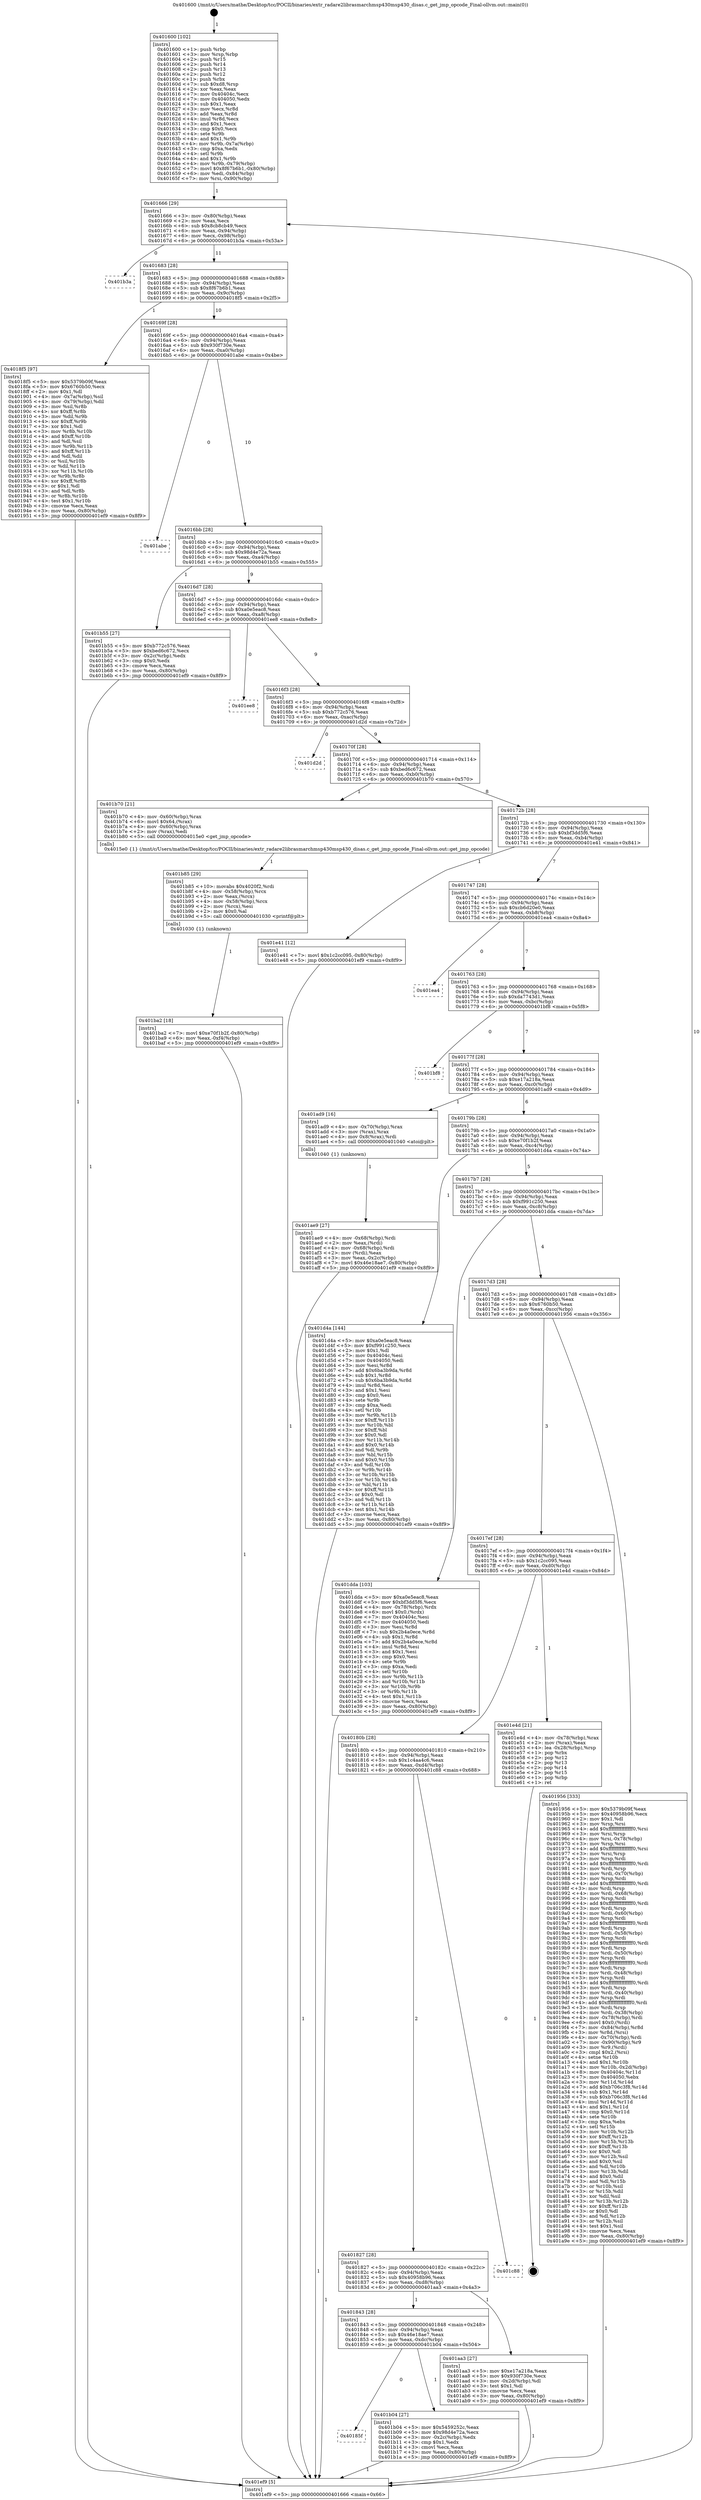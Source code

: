 digraph "0x401600" {
  label = "0x401600 (/mnt/c/Users/mathe/Desktop/tcc/POCII/binaries/extr_radare2librasmarchmsp430msp430_disas.c_get_jmp_opcode_Final-ollvm.out::main(0))"
  labelloc = "t"
  node[shape=record]

  Entry [label="",width=0.3,height=0.3,shape=circle,fillcolor=black,style=filled]
  "0x401666" [label="{
     0x401666 [29]\l
     | [instrs]\l
     &nbsp;&nbsp;0x401666 \<+3\>: mov -0x80(%rbp),%eax\l
     &nbsp;&nbsp;0x401669 \<+2\>: mov %eax,%ecx\l
     &nbsp;&nbsp;0x40166b \<+6\>: sub $0x8cb8cb49,%ecx\l
     &nbsp;&nbsp;0x401671 \<+6\>: mov %eax,-0x94(%rbp)\l
     &nbsp;&nbsp;0x401677 \<+6\>: mov %ecx,-0x98(%rbp)\l
     &nbsp;&nbsp;0x40167d \<+6\>: je 0000000000401b3a \<main+0x53a\>\l
  }"]
  "0x401b3a" [label="{
     0x401b3a\l
  }", style=dashed]
  "0x401683" [label="{
     0x401683 [28]\l
     | [instrs]\l
     &nbsp;&nbsp;0x401683 \<+5\>: jmp 0000000000401688 \<main+0x88\>\l
     &nbsp;&nbsp;0x401688 \<+6\>: mov -0x94(%rbp),%eax\l
     &nbsp;&nbsp;0x40168e \<+5\>: sub $0x8f67b6b1,%eax\l
     &nbsp;&nbsp;0x401693 \<+6\>: mov %eax,-0x9c(%rbp)\l
     &nbsp;&nbsp;0x401699 \<+6\>: je 00000000004018f5 \<main+0x2f5\>\l
  }"]
  Exit [label="",width=0.3,height=0.3,shape=circle,fillcolor=black,style=filled,peripheries=2]
  "0x4018f5" [label="{
     0x4018f5 [97]\l
     | [instrs]\l
     &nbsp;&nbsp;0x4018f5 \<+5\>: mov $0x5379b09f,%eax\l
     &nbsp;&nbsp;0x4018fa \<+5\>: mov $0x6760b50,%ecx\l
     &nbsp;&nbsp;0x4018ff \<+2\>: mov $0x1,%dl\l
     &nbsp;&nbsp;0x401901 \<+4\>: mov -0x7a(%rbp),%sil\l
     &nbsp;&nbsp;0x401905 \<+4\>: mov -0x79(%rbp),%dil\l
     &nbsp;&nbsp;0x401909 \<+3\>: mov %sil,%r8b\l
     &nbsp;&nbsp;0x40190c \<+4\>: xor $0xff,%r8b\l
     &nbsp;&nbsp;0x401910 \<+3\>: mov %dil,%r9b\l
     &nbsp;&nbsp;0x401913 \<+4\>: xor $0xff,%r9b\l
     &nbsp;&nbsp;0x401917 \<+3\>: xor $0x1,%dl\l
     &nbsp;&nbsp;0x40191a \<+3\>: mov %r8b,%r10b\l
     &nbsp;&nbsp;0x40191d \<+4\>: and $0xff,%r10b\l
     &nbsp;&nbsp;0x401921 \<+3\>: and %dl,%sil\l
     &nbsp;&nbsp;0x401924 \<+3\>: mov %r9b,%r11b\l
     &nbsp;&nbsp;0x401927 \<+4\>: and $0xff,%r11b\l
     &nbsp;&nbsp;0x40192b \<+3\>: and %dl,%dil\l
     &nbsp;&nbsp;0x40192e \<+3\>: or %sil,%r10b\l
     &nbsp;&nbsp;0x401931 \<+3\>: or %dil,%r11b\l
     &nbsp;&nbsp;0x401934 \<+3\>: xor %r11b,%r10b\l
     &nbsp;&nbsp;0x401937 \<+3\>: or %r9b,%r8b\l
     &nbsp;&nbsp;0x40193a \<+4\>: xor $0xff,%r8b\l
     &nbsp;&nbsp;0x40193e \<+3\>: or $0x1,%dl\l
     &nbsp;&nbsp;0x401941 \<+3\>: and %dl,%r8b\l
     &nbsp;&nbsp;0x401944 \<+3\>: or %r8b,%r10b\l
     &nbsp;&nbsp;0x401947 \<+4\>: test $0x1,%r10b\l
     &nbsp;&nbsp;0x40194b \<+3\>: cmovne %ecx,%eax\l
     &nbsp;&nbsp;0x40194e \<+3\>: mov %eax,-0x80(%rbp)\l
     &nbsp;&nbsp;0x401951 \<+5\>: jmp 0000000000401ef9 \<main+0x8f9\>\l
  }"]
  "0x40169f" [label="{
     0x40169f [28]\l
     | [instrs]\l
     &nbsp;&nbsp;0x40169f \<+5\>: jmp 00000000004016a4 \<main+0xa4\>\l
     &nbsp;&nbsp;0x4016a4 \<+6\>: mov -0x94(%rbp),%eax\l
     &nbsp;&nbsp;0x4016aa \<+5\>: sub $0x930f730e,%eax\l
     &nbsp;&nbsp;0x4016af \<+6\>: mov %eax,-0xa0(%rbp)\l
     &nbsp;&nbsp;0x4016b5 \<+6\>: je 0000000000401abe \<main+0x4be\>\l
  }"]
  "0x401ef9" [label="{
     0x401ef9 [5]\l
     | [instrs]\l
     &nbsp;&nbsp;0x401ef9 \<+5\>: jmp 0000000000401666 \<main+0x66\>\l
  }"]
  "0x401600" [label="{
     0x401600 [102]\l
     | [instrs]\l
     &nbsp;&nbsp;0x401600 \<+1\>: push %rbp\l
     &nbsp;&nbsp;0x401601 \<+3\>: mov %rsp,%rbp\l
     &nbsp;&nbsp;0x401604 \<+2\>: push %r15\l
     &nbsp;&nbsp;0x401606 \<+2\>: push %r14\l
     &nbsp;&nbsp;0x401608 \<+2\>: push %r13\l
     &nbsp;&nbsp;0x40160a \<+2\>: push %r12\l
     &nbsp;&nbsp;0x40160c \<+1\>: push %rbx\l
     &nbsp;&nbsp;0x40160d \<+7\>: sub $0xd8,%rsp\l
     &nbsp;&nbsp;0x401614 \<+2\>: xor %eax,%eax\l
     &nbsp;&nbsp;0x401616 \<+7\>: mov 0x40404c,%ecx\l
     &nbsp;&nbsp;0x40161d \<+7\>: mov 0x404050,%edx\l
     &nbsp;&nbsp;0x401624 \<+3\>: sub $0x1,%eax\l
     &nbsp;&nbsp;0x401627 \<+3\>: mov %ecx,%r8d\l
     &nbsp;&nbsp;0x40162a \<+3\>: add %eax,%r8d\l
     &nbsp;&nbsp;0x40162d \<+4\>: imul %r8d,%ecx\l
     &nbsp;&nbsp;0x401631 \<+3\>: and $0x1,%ecx\l
     &nbsp;&nbsp;0x401634 \<+3\>: cmp $0x0,%ecx\l
     &nbsp;&nbsp;0x401637 \<+4\>: sete %r9b\l
     &nbsp;&nbsp;0x40163b \<+4\>: and $0x1,%r9b\l
     &nbsp;&nbsp;0x40163f \<+4\>: mov %r9b,-0x7a(%rbp)\l
     &nbsp;&nbsp;0x401643 \<+3\>: cmp $0xa,%edx\l
     &nbsp;&nbsp;0x401646 \<+4\>: setl %r9b\l
     &nbsp;&nbsp;0x40164a \<+4\>: and $0x1,%r9b\l
     &nbsp;&nbsp;0x40164e \<+4\>: mov %r9b,-0x79(%rbp)\l
     &nbsp;&nbsp;0x401652 \<+7\>: movl $0x8f67b6b1,-0x80(%rbp)\l
     &nbsp;&nbsp;0x401659 \<+6\>: mov %edi,-0x84(%rbp)\l
     &nbsp;&nbsp;0x40165f \<+7\>: mov %rsi,-0x90(%rbp)\l
  }"]
  "0x401ba2" [label="{
     0x401ba2 [18]\l
     | [instrs]\l
     &nbsp;&nbsp;0x401ba2 \<+7\>: movl $0xe70f1b2f,-0x80(%rbp)\l
     &nbsp;&nbsp;0x401ba9 \<+6\>: mov %eax,-0xf4(%rbp)\l
     &nbsp;&nbsp;0x401baf \<+5\>: jmp 0000000000401ef9 \<main+0x8f9\>\l
  }"]
  "0x401abe" [label="{
     0x401abe\l
  }", style=dashed]
  "0x4016bb" [label="{
     0x4016bb [28]\l
     | [instrs]\l
     &nbsp;&nbsp;0x4016bb \<+5\>: jmp 00000000004016c0 \<main+0xc0\>\l
     &nbsp;&nbsp;0x4016c0 \<+6\>: mov -0x94(%rbp),%eax\l
     &nbsp;&nbsp;0x4016c6 \<+5\>: sub $0x98d4e72a,%eax\l
     &nbsp;&nbsp;0x4016cb \<+6\>: mov %eax,-0xa4(%rbp)\l
     &nbsp;&nbsp;0x4016d1 \<+6\>: je 0000000000401b55 \<main+0x555\>\l
  }"]
  "0x401b85" [label="{
     0x401b85 [29]\l
     | [instrs]\l
     &nbsp;&nbsp;0x401b85 \<+10\>: movabs $0x4020f2,%rdi\l
     &nbsp;&nbsp;0x401b8f \<+4\>: mov -0x58(%rbp),%rcx\l
     &nbsp;&nbsp;0x401b93 \<+2\>: mov %eax,(%rcx)\l
     &nbsp;&nbsp;0x401b95 \<+4\>: mov -0x58(%rbp),%rcx\l
     &nbsp;&nbsp;0x401b99 \<+2\>: mov (%rcx),%esi\l
     &nbsp;&nbsp;0x401b9b \<+2\>: mov $0x0,%al\l
     &nbsp;&nbsp;0x401b9d \<+5\>: call 0000000000401030 \<printf@plt\>\l
     | [calls]\l
     &nbsp;&nbsp;0x401030 \{1\} (unknown)\l
  }"]
  "0x401b55" [label="{
     0x401b55 [27]\l
     | [instrs]\l
     &nbsp;&nbsp;0x401b55 \<+5\>: mov $0xb772c576,%eax\l
     &nbsp;&nbsp;0x401b5a \<+5\>: mov $0xbed6c672,%ecx\l
     &nbsp;&nbsp;0x401b5f \<+3\>: mov -0x2c(%rbp),%edx\l
     &nbsp;&nbsp;0x401b62 \<+3\>: cmp $0x0,%edx\l
     &nbsp;&nbsp;0x401b65 \<+3\>: cmove %ecx,%eax\l
     &nbsp;&nbsp;0x401b68 \<+3\>: mov %eax,-0x80(%rbp)\l
     &nbsp;&nbsp;0x401b6b \<+5\>: jmp 0000000000401ef9 \<main+0x8f9\>\l
  }"]
  "0x4016d7" [label="{
     0x4016d7 [28]\l
     | [instrs]\l
     &nbsp;&nbsp;0x4016d7 \<+5\>: jmp 00000000004016dc \<main+0xdc\>\l
     &nbsp;&nbsp;0x4016dc \<+6\>: mov -0x94(%rbp),%eax\l
     &nbsp;&nbsp;0x4016e2 \<+5\>: sub $0xa0e5eac8,%eax\l
     &nbsp;&nbsp;0x4016e7 \<+6\>: mov %eax,-0xa8(%rbp)\l
     &nbsp;&nbsp;0x4016ed \<+6\>: je 0000000000401ee8 \<main+0x8e8\>\l
  }"]
  "0x40185f" [label="{
     0x40185f\l
  }", style=dashed]
  "0x401ee8" [label="{
     0x401ee8\l
  }", style=dashed]
  "0x4016f3" [label="{
     0x4016f3 [28]\l
     | [instrs]\l
     &nbsp;&nbsp;0x4016f3 \<+5\>: jmp 00000000004016f8 \<main+0xf8\>\l
     &nbsp;&nbsp;0x4016f8 \<+6\>: mov -0x94(%rbp),%eax\l
     &nbsp;&nbsp;0x4016fe \<+5\>: sub $0xb772c576,%eax\l
     &nbsp;&nbsp;0x401703 \<+6\>: mov %eax,-0xac(%rbp)\l
     &nbsp;&nbsp;0x401709 \<+6\>: je 0000000000401d2d \<main+0x72d\>\l
  }"]
  "0x401b04" [label="{
     0x401b04 [27]\l
     | [instrs]\l
     &nbsp;&nbsp;0x401b04 \<+5\>: mov $0x5459252c,%eax\l
     &nbsp;&nbsp;0x401b09 \<+5\>: mov $0x98d4e72a,%ecx\l
     &nbsp;&nbsp;0x401b0e \<+3\>: mov -0x2c(%rbp),%edx\l
     &nbsp;&nbsp;0x401b11 \<+3\>: cmp $0x1,%edx\l
     &nbsp;&nbsp;0x401b14 \<+3\>: cmovl %ecx,%eax\l
     &nbsp;&nbsp;0x401b17 \<+3\>: mov %eax,-0x80(%rbp)\l
     &nbsp;&nbsp;0x401b1a \<+5\>: jmp 0000000000401ef9 \<main+0x8f9\>\l
  }"]
  "0x401d2d" [label="{
     0x401d2d\l
  }", style=dashed]
  "0x40170f" [label="{
     0x40170f [28]\l
     | [instrs]\l
     &nbsp;&nbsp;0x40170f \<+5\>: jmp 0000000000401714 \<main+0x114\>\l
     &nbsp;&nbsp;0x401714 \<+6\>: mov -0x94(%rbp),%eax\l
     &nbsp;&nbsp;0x40171a \<+5\>: sub $0xbed6c672,%eax\l
     &nbsp;&nbsp;0x40171f \<+6\>: mov %eax,-0xb0(%rbp)\l
     &nbsp;&nbsp;0x401725 \<+6\>: je 0000000000401b70 \<main+0x570\>\l
  }"]
  "0x401ae9" [label="{
     0x401ae9 [27]\l
     | [instrs]\l
     &nbsp;&nbsp;0x401ae9 \<+4\>: mov -0x68(%rbp),%rdi\l
     &nbsp;&nbsp;0x401aed \<+2\>: mov %eax,(%rdi)\l
     &nbsp;&nbsp;0x401aef \<+4\>: mov -0x68(%rbp),%rdi\l
     &nbsp;&nbsp;0x401af3 \<+2\>: mov (%rdi),%eax\l
     &nbsp;&nbsp;0x401af5 \<+3\>: mov %eax,-0x2c(%rbp)\l
     &nbsp;&nbsp;0x401af8 \<+7\>: movl $0x46e18ae7,-0x80(%rbp)\l
     &nbsp;&nbsp;0x401aff \<+5\>: jmp 0000000000401ef9 \<main+0x8f9\>\l
  }"]
  "0x401b70" [label="{
     0x401b70 [21]\l
     | [instrs]\l
     &nbsp;&nbsp;0x401b70 \<+4\>: mov -0x60(%rbp),%rax\l
     &nbsp;&nbsp;0x401b74 \<+6\>: movl $0x64,(%rax)\l
     &nbsp;&nbsp;0x401b7a \<+4\>: mov -0x60(%rbp),%rax\l
     &nbsp;&nbsp;0x401b7e \<+2\>: mov (%rax),%edi\l
     &nbsp;&nbsp;0x401b80 \<+5\>: call 00000000004015e0 \<get_jmp_opcode\>\l
     | [calls]\l
     &nbsp;&nbsp;0x4015e0 \{1\} (/mnt/c/Users/mathe/Desktop/tcc/POCII/binaries/extr_radare2librasmarchmsp430msp430_disas.c_get_jmp_opcode_Final-ollvm.out::get_jmp_opcode)\l
  }"]
  "0x40172b" [label="{
     0x40172b [28]\l
     | [instrs]\l
     &nbsp;&nbsp;0x40172b \<+5\>: jmp 0000000000401730 \<main+0x130\>\l
     &nbsp;&nbsp;0x401730 \<+6\>: mov -0x94(%rbp),%eax\l
     &nbsp;&nbsp;0x401736 \<+5\>: sub $0xbf3dd5f6,%eax\l
     &nbsp;&nbsp;0x40173b \<+6\>: mov %eax,-0xb4(%rbp)\l
     &nbsp;&nbsp;0x401741 \<+6\>: je 0000000000401e41 \<main+0x841\>\l
  }"]
  "0x401843" [label="{
     0x401843 [28]\l
     | [instrs]\l
     &nbsp;&nbsp;0x401843 \<+5\>: jmp 0000000000401848 \<main+0x248\>\l
     &nbsp;&nbsp;0x401848 \<+6\>: mov -0x94(%rbp),%eax\l
     &nbsp;&nbsp;0x40184e \<+5\>: sub $0x46e18ae7,%eax\l
     &nbsp;&nbsp;0x401853 \<+6\>: mov %eax,-0xdc(%rbp)\l
     &nbsp;&nbsp;0x401859 \<+6\>: je 0000000000401b04 \<main+0x504\>\l
  }"]
  "0x401e41" [label="{
     0x401e41 [12]\l
     | [instrs]\l
     &nbsp;&nbsp;0x401e41 \<+7\>: movl $0x1c2cc095,-0x80(%rbp)\l
     &nbsp;&nbsp;0x401e48 \<+5\>: jmp 0000000000401ef9 \<main+0x8f9\>\l
  }"]
  "0x401747" [label="{
     0x401747 [28]\l
     | [instrs]\l
     &nbsp;&nbsp;0x401747 \<+5\>: jmp 000000000040174c \<main+0x14c\>\l
     &nbsp;&nbsp;0x40174c \<+6\>: mov -0x94(%rbp),%eax\l
     &nbsp;&nbsp;0x401752 \<+5\>: sub $0xcb6d20e0,%eax\l
     &nbsp;&nbsp;0x401757 \<+6\>: mov %eax,-0xb8(%rbp)\l
     &nbsp;&nbsp;0x40175d \<+6\>: je 0000000000401ea4 \<main+0x8a4\>\l
  }"]
  "0x401aa3" [label="{
     0x401aa3 [27]\l
     | [instrs]\l
     &nbsp;&nbsp;0x401aa3 \<+5\>: mov $0xe17a218a,%eax\l
     &nbsp;&nbsp;0x401aa8 \<+5\>: mov $0x930f730e,%ecx\l
     &nbsp;&nbsp;0x401aad \<+3\>: mov -0x2d(%rbp),%dl\l
     &nbsp;&nbsp;0x401ab0 \<+3\>: test $0x1,%dl\l
     &nbsp;&nbsp;0x401ab3 \<+3\>: cmovne %ecx,%eax\l
     &nbsp;&nbsp;0x401ab6 \<+3\>: mov %eax,-0x80(%rbp)\l
     &nbsp;&nbsp;0x401ab9 \<+5\>: jmp 0000000000401ef9 \<main+0x8f9\>\l
  }"]
  "0x401ea4" [label="{
     0x401ea4\l
  }", style=dashed]
  "0x401763" [label="{
     0x401763 [28]\l
     | [instrs]\l
     &nbsp;&nbsp;0x401763 \<+5\>: jmp 0000000000401768 \<main+0x168\>\l
     &nbsp;&nbsp;0x401768 \<+6\>: mov -0x94(%rbp),%eax\l
     &nbsp;&nbsp;0x40176e \<+5\>: sub $0xda7743d1,%eax\l
     &nbsp;&nbsp;0x401773 \<+6\>: mov %eax,-0xbc(%rbp)\l
     &nbsp;&nbsp;0x401779 \<+6\>: je 0000000000401bf8 \<main+0x5f8\>\l
  }"]
  "0x401827" [label="{
     0x401827 [28]\l
     | [instrs]\l
     &nbsp;&nbsp;0x401827 \<+5\>: jmp 000000000040182c \<main+0x22c\>\l
     &nbsp;&nbsp;0x40182c \<+6\>: mov -0x94(%rbp),%eax\l
     &nbsp;&nbsp;0x401832 \<+5\>: sub $0x40958b96,%eax\l
     &nbsp;&nbsp;0x401837 \<+6\>: mov %eax,-0xd8(%rbp)\l
     &nbsp;&nbsp;0x40183d \<+6\>: je 0000000000401aa3 \<main+0x4a3\>\l
  }"]
  "0x401bf8" [label="{
     0x401bf8\l
  }", style=dashed]
  "0x40177f" [label="{
     0x40177f [28]\l
     | [instrs]\l
     &nbsp;&nbsp;0x40177f \<+5\>: jmp 0000000000401784 \<main+0x184\>\l
     &nbsp;&nbsp;0x401784 \<+6\>: mov -0x94(%rbp),%eax\l
     &nbsp;&nbsp;0x40178a \<+5\>: sub $0xe17a218a,%eax\l
     &nbsp;&nbsp;0x40178f \<+6\>: mov %eax,-0xc0(%rbp)\l
     &nbsp;&nbsp;0x401795 \<+6\>: je 0000000000401ad9 \<main+0x4d9\>\l
  }"]
  "0x401c88" [label="{
     0x401c88\l
  }", style=dashed]
  "0x401ad9" [label="{
     0x401ad9 [16]\l
     | [instrs]\l
     &nbsp;&nbsp;0x401ad9 \<+4\>: mov -0x70(%rbp),%rax\l
     &nbsp;&nbsp;0x401add \<+3\>: mov (%rax),%rax\l
     &nbsp;&nbsp;0x401ae0 \<+4\>: mov 0x8(%rax),%rdi\l
     &nbsp;&nbsp;0x401ae4 \<+5\>: call 0000000000401040 \<atoi@plt\>\l
     | [calls]\l
     &nbsp;&nbsp;0x401040 \{1\} (unknown)\l
  }"]
  "0x40179b" [label="{
     0x40179b [28]\l
     | [instrs]\l
     &nbsp;&nbsp;0x40179b \<+5\>: jmp 00000000004017a0 \<main+0x1a0\>\l
     &nbsp;&nbsp;0x4017a0 \<+6\>: mov -0x94(%rbp),%eax\l
     &nbsp;&nbsp;0x4017a6 \<+5\>: sub $0xe70f1b2f,%eax\l
     &nbsp;&nbsp;0x4017ab \<+6\>: mov %eax,-0xc4(%rbp)\l
     &nbsp;&nbsp;0x4017b1 \<+6\>: je 0000000000401d4a \<main+0x74a\>\l
  }"]
  "0x40180b" [label="{
     0x40180b [28]\l
     | [instrs]\l
     &nbsp;&nbsp;0x40180b \<+5\>: jmp 0000000000401810 \<main+0x210\>\l
     &nbsp;&nbsp;0x401810 \<+6\>: mov -0x94(%rbp),%eax\l
     &nbsp;&nbsp;0x401816 \<+5\>: sub $0x1c4aa4c6,%eax\l
     &nbsp;&nbsp;0x40181b \<+6\>: mov %eax,-0xd4(%rbp)\l
     &nbsp;&nbsp;0x401821 \<+6\>: je 0000000000401c88 \<main+0x688\>\l
  }"]
  "0x401d4a" [label="{
     0x401d4a [144]\l
     | [instrs]\l
     &nbsp;&nbsp;0x401d4a \<+5\>: mov $0xa0e5eac8,%eax\l
     &nbsp;&nbsp;0x401d4f \<+5\>: mov $0xf991c250,%ecx\l
     &nbsp;&nbsp;0x401d54 \<+2\>: mov $0x1,%dl\l
     &nbsp;&nbsp;0x401d56 \<+7\>: mov 0x40404c,%esi\l
     &nbsp;&nbsp;0x401d5d \<+7\>: mov 0x404050,%edi\l
     &nbsp;&nbsp;0x401d64 \<+3\>: mov %esi,%r8d\l
     &nbsp;&nbsp;0x401d67 \<+7\>: add $0x6ba3b9da,%r8d\l
     &nbsp;&nbsp;0x401d6e \<+4\>: sub $0x1,%r8d\l
     &nbsp;&nbsp;0x401d72 \<+7\>: sub $0x6ba3b9da,%r8d\l
     &nbsp;&nbsp;0x401d79 \<+4\>: imul %r8d,%esi\l
     &nbsp;&nbsp;0x401d7d \<+3\>: and $0x1,%esi\l
     &nbsp;&nbsp;0x401d80 \<+3\>: cmp $0x0,%esi\l
     &nbsp;&nbsp;0x401d83 \<+4\>: sete %r9b\l
     &nbsp;&nbsp;0x401d87 \<+3\>: cmp $0xa,%edi\l
     &nbsp;&nbsp;0x401d8a \<+4\>: setl %r10b\l
     &nbsp;&nbsp;0x401d8e \<+3\>: mov %r9b,%r11b\l
     &nbsp;&nbsp;0x401d91 \<+4\>: xor $0xff,%r11b\l
     &nbsp;&nbsp;0x401d95 \<+3\>: mov %r10b,%bl\l
     &nbsp;&nbsp;0x401d98 \<+3\>: xor $0xff,%bl\l
     &nbsp;&nbsp;0x401d9b \<+3\>: xor $0x0,%dl\l
     &nbsp;&nbsp;0x401d9e \<+3\>: mov %r11b,%r14b\l
     &nbsp;&nbsp;0x401da1 \<+4\>: and $0x0,%r14b\l
     &nbsp;&nbsp;0x401da5 \<+3\>: and %dl,%r9b\l
     &nbsp;&nbsp;0x401da8 \<+3\>: mov %bl,%r15b\l
     &nbsp;&nbsp;0x401dab \<+4\>: and $0x0,%r15b\l
     &nbsp;&nbsp;0x401daf \<+3\>: and %dl,%r10b\l
     &nbsp;&nbsp;0x401db2 \<+3\>: or %r9b,%r14b\l
     &nbsp;&nbsp;0x401db5 \<+3\>: or %r10b,%r15b\l
     &nbsp;&nbsp;0x401db8 \<+3\>: xor %r15b,%r14b\l
     &nbsp;&nbsp;0x401dbb \<+3\>: or %bl,%r11b\l
     &nbsp;&nbsp;0x401dbe \<+4\>: xor $0xff,%r11b\l
     &nbsp;&nbsp;0x401dc2 \<+3\>: or $0x0,%dl\l
     &nbsp;&nbsp;0x401dc5 \<+3\>: and %dl,%r11b\l
     &nbsp;&nbsp;0x401dc8 \<+3\>: or %r11b,%r14b\l
     &nbsp;&nbsp;0x401dcb \<+4\>: test $0x1,%r14b\l
     &nbsp;&nbsp;0x401dcf \<+3\>: cmovne %ecx,%eax\l
     &nbsp;&nbsp;0x401dd2 \<+3\>: mov %eax,-0x80(%rbp)\l
     &nbsp;&nbsp;0x401dd5 \<+5\>: jmp 0000000000401ef9 \<main+0x8f9\>\l
  }"]
  "0x4017b7" [label="{
     0x4017b7 [28]\l
     | [instrs]\l
     &nbsp;&nbsp;0x4017b7 \<+5\>: jmp 00000000004017bc \<main+0x1bc\>\l
     &nbsp;&nbsp;0x4017bc \<+6\>: mov -0x94(%rbp),%eax\l
     &nbsp;&nbsp;0x4017c2 \<+5\>: sub $0xf991c250,%eax\l
     &nbsp;&nbsp;0x4017c7 \<+6\>: mov %eax,-0xc8(%rbp)\l
     &nbsp;&nbsp;0x4017cd \<+6\>: je 0000000000401dda \<main+0x7da\>\l
  }"]
  "0x401e4d" [label="{
     0x401e4d [21]\l
     | [instrs]\l
     &nbsp;&nbsp;0x401e4d \<+4\>: mov -0x78(%rbp),%rax\l
     &nbsp;&nbsp;0x401e51 \<+2\>: mov (%rax),%eax\l
     &nbsp;&nbsp;0x401e53 \<+4\>: lea -0x28(%rbp),%rsp\l
     &nbsp;&nbsp;0x401e57 \<+1\>: pop %rbx\l
     &nbsp;&nbsp;0x401e58 \<+2\>: pop %r12\l
     &nbsp;&nbsp;0x401e5a \<+2\>: pop %r13\l
     &nbsp;&nbsp;0x401e5c \<+2\>: pop %r14\l
     &nbsp;&nbsp;0x401e5e \<+2\>: pop %r15\l
     &nbsp;&nbsp;0x401e60 \<+1\>: pop %rbp\l
     &nbsp;&nbsp;0x401e61 \<+1\>: ret\l
  }"]
  "0x401dda" [label="{
     0x401dda [103]\l
     | [instrs]\l
     &nbsp;&nbsp;0x401dda \<+5\>: mov $0xa0e5eac8,%eax\l
     &nbsp;&nbsp;0x401ddf \<+5\>: mov $0xbf3dd5f6,%ecx\l
     &nbsp;&nbsp;0x401de4 \<+4\>: mov -0x78(%rbp),%rdx\l
     &nbsp;&nbsp;0x401de8 \<+6\>: movl $0x0,(%rdx)\l
     &nbsp;&nbsp;0x401dee \<+7\>: mov 0x40404c,%esi\l
     &nbsp;&nbsp;0x401df5 \<+7\>: mov 0x404050,%edi\l
     &nbsp;&nbsp;0x401dfc \<+3\>: mov %esi,%r8d\l
     &nbsp;&nbsp;0x401dff \<+7\>: sub $0x2b4a0ece,%r8d\l
     &nbsp;&nbsp;0x401e06 \<+4\>: sub $0x1,%r8d\l
     &nbsp;&nbsp;0x401e0a \<+7\>: add $0x2b4a0ece,%r8d\l
     &nbsp;&nbsp;0x401e11 \<+4\>: imul %r8d,%esi\l
     &nbsp;&nbsp;0x401e15 \<+3\>: and $0x1,%esi\l
     &nbsp;&nbsp;0x401e18 \<+3\>: cmp $0x0,%esi\l
     &nbsp;&nbsp;0x401e1b \<+4\>: sete %r9b\l
     &nbsp;&nbsp;0x401e1f \<+3\>: cmp $0xa,%edi\l
     &nbsp;&nbsp;0x401e22 \<+4\>: setl %r10b\l
     &nbsp;&nbsp;0x401e26 \<+3\>: mov %r9b,%r11b\l
     &nbsp;&nbsp;0x401e29 \<+3\>: and %r10b,%r11b\l
     &nbsp;&nbsp;0x401e2c \<+3\>: xor %r10b,%r9b\l
     &nbsp;&nbsp;0x401e2f \<+3\>: or %r9b,%r11b\l
     &nbsp;&nbsp;0x401e32 \<+4\>: test $0x1,%r11b\l
     &nbsp;&nbsp;0x401e36 \<+3\>: cmovne %ecx,%eax\l
     &nbsp;&nbsp;0x401e39 \<+3\>: mov %eax,-0x80(%rbp)\l
     &nbsp;&nbsp;0x401e3c \<+5\>: jmp 0000000000401ef9 \<main+0x8f9\>\l
  }"]
  "0x4017d3" [label="{
     0x4017d3 [28]\l
     | [instrs]\l
     &nbsp;&nbsp;0x4017d3 \<+5\>: jmp 00000000004017d8 \<main+0x1d8\>\l
     &nbsp;&nbsp;0x4017d8 \<+6\>: mov -0x94(%rbp),%eax\l
     &nbsp;&nbsp;0x4017de \<+5\>: sub $0x6760b50,%eax\l
     &nbsp;&nbsp;0x4017e3 \<+6\>: mov %eax,-0xcc(%rbp)\l
     &nbsp;&nbsp;0x4017e9 \<+6\>: je 0000000000401956 \<main+0x356\>\l
  }"]
  "0x4017ef" [label="{
     0x4017ef [28]\l
     | [instrs]\l
     &nbsp;&nbsp;0x4017ef \<+5\>: jmp 00000000004017f4 \<main+0x1f4\>\l
     &nbsp;&nbsp;0x4017f4 \<+6\>: mov -0x94(%rbp),%eax\l
     &nbsp;&nbsp;0x4017fa \<+5\>: sub $0x1c2cc095,%eax\l
     &nbsp;&nbsp;0x4017ff \<+6\>: mov %eax,-0xd0(%rbp)\l
     &nbsp;&nbsp;0x401805 \<+6\>: je 0000000000401e4d \<main+0x84d\>\l
  }"]
  "0x401956" [label="{
     0x401956 [333]\l
     | [instrs]\l
     &nbsp;&nbsp;0x401956 \<+5\>: mov $0x5379b09f,%eax\l
     &nbsp;&nbsp;0x40195b \<+5\>: mov $0x40958b96,%ecx\l
     &nbsp;&nbsp;0x401960 \<+2\>: mov $0x1,%dl\l
     &nbsp;&nbsp;0x401962 \<+3\>: mov %rsp,%rsi\l
     &nbsp;&nbsp;0x401965 \<+4\>: add $0xfffffffffffffff0,%rsi\l
     &nbsp;&nbsp;0x401969 \<+3\>: mov %rsi,%rsp\l
     &nbsp;&nbsp;0x40196c \<+4\>: mov %rsi,-0x78(%rbp)\l
     &nbsp;&nbsp;0x401970 \<+3\>: mov %rsp,%rsi\l
     &nbsp;&nbsp;0x401973 \<+4\>: add $0xfffffffffffffff0,%rsi\l
     &nbsp;&nbsp;0x401977 \<+3\>: mov %rsi,%rsp\l
     &nbsp;&nbsp;0x40197a \<+3\>: mov %rsp,%rdi\l
     &nbsp;&nbsp;0x40197d \<+4\>: add $0xfffffffffffffff0,%rdi\l
     &nbsp;&nbsp;0x401981 \<+3\>: mov %rdi,%rsp\l
     &nbsp;&nbsp;0x401984 \<+4\>: mov %rdi,-0x70(%rbp)\l
     &nbsp;&nbsp;0x401988 \<+3\>: mov %rsp,%rdi\l
     &nbsp;&nbsp;0x40198b \<+4\>: add $0xfffffffffffffff0,%rdi\l
     &nbsp;&nbsp;0x40198f \<+3\>: mov %rdi,%rsp\l
     &nbsp;&nbsp;0x401992 \<+4\>: mov %rdi,-0x68(%rbp)\l
     &nbsp;&nbsp;0x401996 \<+3\>: mov %rsp,%rdi\l
     &nbsp;&nbsp;0x401999 \<+4\>: add $0xfffffffffffffff0,%rdi\l
     &nbsp;&nbsp;0x40199d \<+3\>: mov %rdi,%rsp\l
     &nbsp;&nbsp;0x4019a0 \<+4\>: mov %rdi,-0x60(%rbp)\l
     &nbsp;&nbsp;0x4019a4 \<+3\>: mov %rsp,%rdi\l
     &nbsp;&nbsp;0x4019a7 \<+4\>: add $0xfffffffffffffff0,%rdi\l
     &nbsp;&nbsp;0x4019ab \<+3\>: mov %rdi,%rsp\l
     &nbsp;&nbsp;0x4019ae \<+4\>: mov %rdi,-0x58(%rbp)\l
     &nbsp;&nbsp;0x4019b2 \<+3\>: mov %rsp,%rdi\l
     &nbsp;&nbsp;0x4019b5 \<+4\>: add $0xfffffffffffffff0,%rdi\l
     &nbsp;&nbsp;0x4019b9 \<+3\>: mov %rdi,%rsp\l
     &nbsp;&nbsp;0x4019bc \<+4\>: mov %rdi,-0x50(%rbp)\l
     &nbsp;&nbsp;0x4019c0 \<+3\>: mov %rsp,%rdi\l
     &nbsp;&nbsp;0x4019c3 \<+4\>: add $0xfffffffffffffff0,%rdi\l
     &nbsp;&nbsp;0x4019c7 \<+3\>: mov %rdi,%rsp\l
     &nbsp;&nbsp;0x4019ca \<+4\>: mov %rdi,-0x48(%rbp)\l
     &nbsp;&nbsp;0x4019ce \<+3\>: mov %rsp,%rdi\l
     &nbsp;&nbsp;0x4019d1 \<+4\>: add $0xfffffffffffffff0,%rdi\l
     &nbsp;&nbsp;0x4019d5 \<+3\>: mov %rdi,%rsp\l
     &nbsp;&nbsp;0x4019d8 \<+4\>: mov %rdi,-0x40(%rbp)\l
     &nbsp;&nbsp;0x4019dc \<+3\>: mov %rsp,%rdi\l
     &nbsp;&nbsp;0x4019df \<+4\>: add $0xfffffffffffffff0,%rdi\l
     &nbsp;&nbsp;0x4019e3 \<+3\>: mov %rdi,%rsp\l
     &nbsp;&nbsp;0x4019e6 \<+4\>: mov %rdi,-0x38(%rbp)\l
     &nbsp;&nbsp;0x4019ea \<+4\>: mov -0x78(%rbp),%rdi\l
     &nbsp;&nbsp;0x4019ee \<+6\>: movl $0x0,(%rdi)\l
     &nbsp;&nbsp;0x4019f4 \<+7\>: mov -0x84(%rbp),%r8d\l
     &nbsp;&nbsp;0x4019fb \<+3\>: mov %r8d,(%rsi)\l
     &nbsp;&nbsp;0x4019fe \<+4\>: mov -0x70(%rbp),%rdi\l
     &nbsp;&nbsp;0x401a02 \<+7\>: mov -0x90(%rbp),%r9\l
     &nbsp;&nbsp;0x401a09 \<+3\>: mov %r9,(%rdi)\l
     &nbsp;&nbsp;0x401a0c \<+3\>: cmpl $0x2,(%rsi)\l
     &nbsp;&nbsp;0x401a0f \<+4\>: setne %r10b\l
     &nbsp;&nbsp;0x401a13 \<+4\>: and $0x1,%r10b\l
     &nbsp;&nbsp;0x401a17 \<+4\>: mov %r10b,-0x2d(%rbp)\l
     &nbsp;&nbsp;0x401a1b \<+8\>: mov 0x40404c,%r11d\l
     &nbsp;&nbsp;0x401a23 \<+7\>: mov 0x404050,%ebx\l
     &nbsp;&nbsp;0x401a2a \<+3\>: mov %r11d,%r14d\l
     &nbsp;&nbsp;0x401a2d \<+7\>: add $0xb706c3f8,%r14d\l
     &nbsp;&nbsp;0x401a34 \<+4\>: sub $0x1,%r14d\l
     &nbsp;&nbsp;0x401a38 \<+7\>: sub $0xb706c3f8,%r14d\l
     &nbsp;&nbsp;0x401a3f \<+4\>: imul %r14d,%r11d\l
     &nbsp;&nbsp;0x401a43 \<+4\>: and $0x1,%r11d\l
     &nbsp;&nbsp;0x401a47 \<+4\>: cmp $0x0,%r11d\l
     &nbsp;&nbsp;0x401a4b \<+4\>: sete %r10b\l
     &nbsp;&nbsp;0x401a4f \<+3\>: cmp $0xa,%ebx\l
     &nbsp;&nbsp;0x401a52 \<+4\>: setl %r15b\l
     &nbsp;&nbsp;0x401a56 \<+3\>: mov %r10b,%r12b\l
     &nbsp;&nbsp;0x401a59 \<+4\>: xor $0xff,%r12b\l
     &nbsp;&nbsp;0x401a5d \<+3\>: mov %r15b,%r13b\l
     &nbsp;&nbsp;0x401a60 \<+4\>: xor $0xff,%r13b\l
     &nbsp;&nbsp;0x401a64 \<+3\>: xor $0x0,%dl\l
     &nbsp;&nbsp;0x401a67 \<+3\>: mov %r12b,%sil\l
     &nbsp;&nbsp;0x401a6a \<+4\>: and $0x0,%sil\l
     &nbsp;&nbsp;0x401a6e \<+3\>: and %dl,%r10b\l
     &nbsp;&nbsp;0x401a71 \<+3\>: mov %r13b,%dil\l
     &nbsp;&nbsp;0x401a74 \<+4\>: and $0x0,%dil\l
     &nbsp;&nbsp;0x401a78 \<+3\>: and %dl,%r15b\l
     &nbsp;&nbsp;0x401a7b \<+3\>: or %r10b,%sil\l
     &nbsp;&nbsp;0x401a7e \<+3\>: or %r15b,%dil\l
     &nbsp;&nbsp;0x401a81 \<+3\>: xor %dil,%sil\l
     &nbsp;&nbsp;0x401a84 \<+3\>: or %r13b,%r12b\l
     &nbsp;&nbsp;0x401a87 \<+4\>: xor $0xff,%r12b\l
     &nbsp;&nbsp;0x401a8b \<+3\>: or $0x0,%dl\l
     &nbsp;&nbsp;0x401a8e \<+3\>: and %dl,%r12b\l
     &nbsp;&nbsp;0x401a91 \<+3\>: or %r12b,%sil\l
     &nbsp;&nbsp;0x401a94 \<+4\>: test $0x1,%sil\l
     &nbsp;&nbsp;0x401a98 \<+3\>: cmovne %ecx,%eax\l
     &nbsp;&nbsp;0x401a9b \<+3\>: mov %eax,-0x80(%rbp)\l
     &nbsp;&nbsp;0x401a9e \<+5\>: jmp 0000000000401ef9 \<main+0x8f9\>\l
  }"]
  Entry -> "0x401600" [label=" 1"]
  "0x401666" -> "0x401b3a" [label=" 0"]
  "0x401666" -> "0x401683" [label=" 11"]
  "0x401e4d" -> Exit [label=" 1"]
  "0x401683" -> "0x4018f5" [label=" 1"]
  "0x401683" -> "0x40169f" [label=" 10"]
  "0x4018f5" -> "0x401ef9" [label=" 1"]
  "0x401600" -> "0x401666" [label=" 1"]
  "0x401ef9" -> "0x401666" [label=" 10"]
  "0x401e41" -> "0x401ef9" [label=" 1"]
  "0x40169f" -> "0x401abe" [label=" 0"]
  "0x40169f" -> "0x4016bb" [label=" 10"]
  "0x401dda" -> "0x401ef9" [label=" 1"]
  "0x4016bb" -> "0x401b55" [label=" 1"]
  "0x4016bb" -> "0x4016d7" [label=" 9"]
  "0x401d4a" -> "0x401ef9" [label=" 1"]
  "0x4016d7" -> "0x401ee8" [label=" 0"]
  "0x4016d7" -> "0x4016f3" [label=" 9"]
  "0x401ba2" -> "0x401ef9" [label=" 1"]
  "0x4016f3" -> "0x401d2d" [label=" 0"]
  "0x4016f3" -> "0x40170f" [label=" 9"]
  "0x401b85" -> "0x401ba2" [label=" 1"]
  "0x40170f" -> "0x401b70" [label=" 1"]
  "0x40170f" -> "0x40172b" [label=" 8"]
  "0x401b55" -> "0x401ef9" [label=" 1"]
  "0x40172b" -> "0x401e41" [label=" 1"]
  "0x40172b" -> "0x401747" [label=" 7"]
  "0x401b04" -> "0x401ef9" [label=" 1"]
  "0x401747" -> "0x401ea4" [label=" 0"]
  "0x401747" -> "0x401763" [label=" 7"]
  "0x401843" -> "0x40185f" [label=" 0"]
  "0x401763" -> "0x401bf8" [label=" 0"]
  "0x401763" -> "0x40177f" [label=" 7"]
  "0x401b70" -> "0x401b85" [label=" 1"]
  "0x40177f" -> "0x401ad9" [label=" 1"]
  "0x40177f" -> "0x40179b" [label=" 6"]
  "0x401ae9" -> "0x401ef9" [label=" 1"]
  "0x40179b" -> "0x401d4a" [label=" 1"]
  "0x40179b" -> "0x4017b7" [label=" 5"]
  "0x401aa3" -> "0x401ef9" [label=" 1"]
  "0x4017b7" -> "0x401dda" [label=" 1"]
  "0x4017b7" -> "0x4017d3" [label=" 4"]
  "0x401827" -> "0x401843" [label=" 1"]
  "0x4017d3" -> "0x401956" [label=" 1"]
  "0x4017d3" -> "0x4017ef" [label=" 3"]
  "0x401843" -> "0x401b04" [label=" 1"]
  "0x401956" -> "0x401ef9" [label=" 1"]
  "0x401827" -> "0x401aa3" [label=" 1"]
  "0x4017ef" -> "0x401e4d" [label=" 1"]
  "0x4017ef" -> "0x40180b" [label=" 2"]
  "0x401ad9" -> "0x401ae9" [label=" 1"]
  "0x40180b" -> "0x401c88" [label=" 0"]
  "0x40180b" -> "0x401827" [label=" 2"]
}
